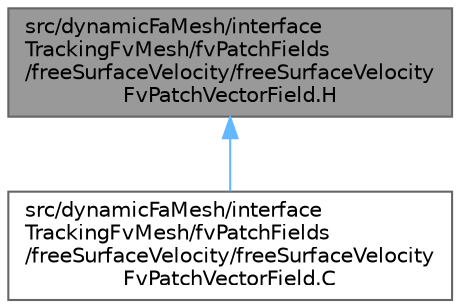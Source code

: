digraph "src/dynamicFaMesh/interfaceTrackingFvMesh/fvPatchFields/freeSurfaceVelocity/freeSurfaceVelocityFvPatchVectorField.H"
{
 // LATEX_PDF_SIZE
  bgcolor="transparent";
  edge [fontname=Helvetica,fontsize=10,labelfontname=Helvetica,labelfontsize=10];
  node [fontname=Helvetica,fontsize=10,shape=box,height=0.2,width=0.4];
  Node1 [id="Node000001",label="src/dynamicFaMesh/interface\lTrackingFvMesh/fvPatchFields\l/freeSurfaceVelocity/freeSurfaceVelocity\lFvPatchVectorField.H",height=0.2,width=0.4,color="gray40", fillcolor="grey60", style="filled", fontcolor="black",tooltip=" "];
  Node1 -> Node2 [id="edge1_Node000001_Node000002",dir="back",color="steelblue1",style="solid",tooltip=" "];
  Node2 [id="Node000002",label="src/dynamicFaMesh/interface\lTrackingFvMesh/fvPatchFields\l/freeSurfaceVelocity/freeSurfaceVelocity\lFvPatchVectorField.C",height=0.2,width=0.4,color="grey40", fillcolor="white", style="filled",URL="$freeSurfaceVelocityFvPatchVectorField_8C.html",tooltip=" "];
}
